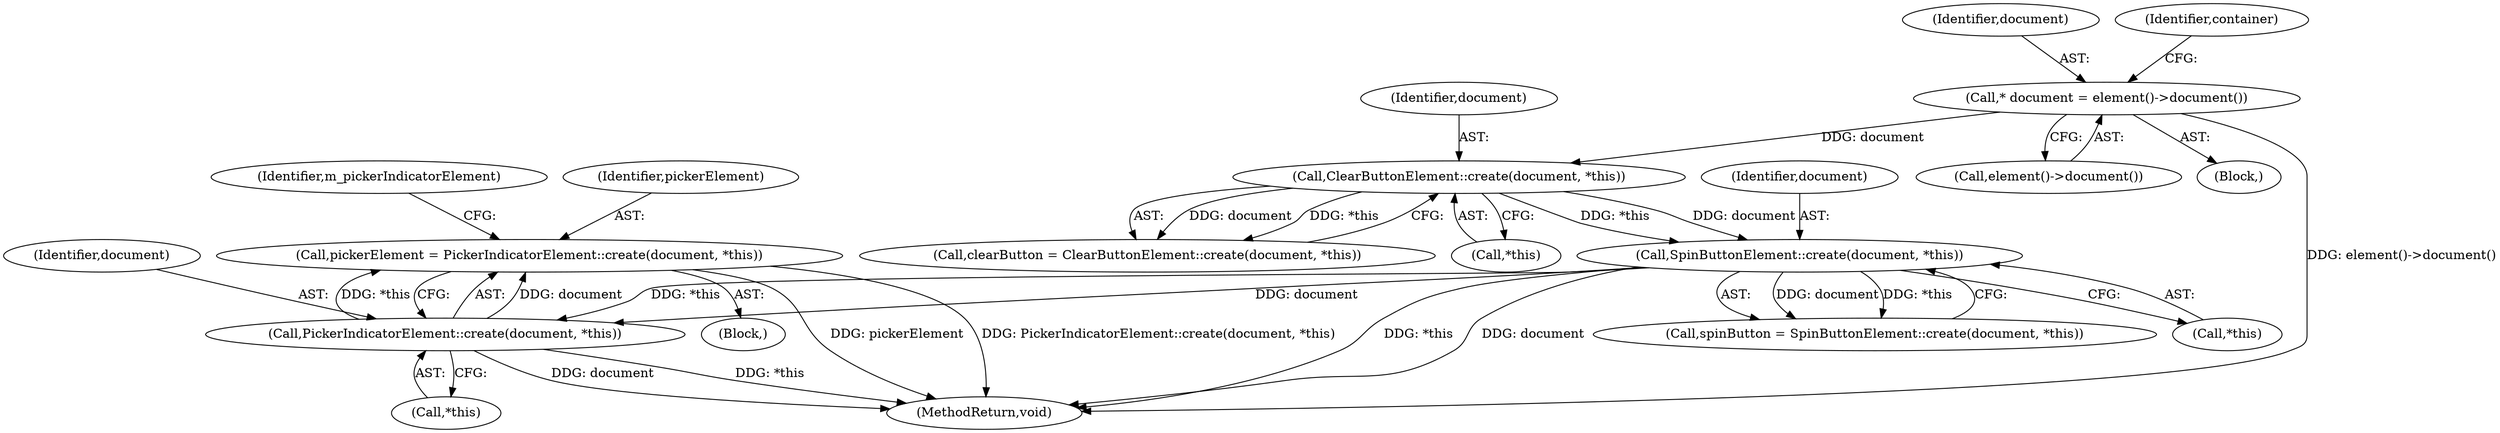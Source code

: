 digraph "0_Chrome_bb9cfb0aba25f4b13e57bdd4a9fac80ba071e7b9@API" {
"1000180" [label="(Call,pickerElement = PickerIndicatorElement::create(document, *this))"];
"1000182" [label="(Call,PickerIndicatorElement::create(document, *this))"];
"1000140" [label="(Call,SpinButtonElement::create(document, *this))"];
"1000128" [label="(Call,ClearButtonElement::create(document, *this))"];
"1000111" [label="(Call,* document = element()->document())"];
"1000195" [label="(MethodReturn,void)"];
"1000180" [label="(Call,pickerElement = PickerIndicatorElement::create(document, *this))"];
"1000141" [label="(Identifier,document)"];
"1000142" [label="(Call,*this)"];
"1000138" [label="(Call,spinButton = SpinButtonElement::create(document, *this))"];
"1000140" [label="(Call,SpinButtonElement::create(document, *this))"];
"1000183" [label="(Identifier,document)"];
"1000129" [label="(Identifier,document)"];
"1000113" [label="(Call,element()->document())"];
"1000111" [label="(Call,* document = element()->document())"];
"1000112" [label="(Identifier,document)"];
"1000184" [label="(Call,*this)"];
"1000104" [label="(Block,)"];
"1000187" [label="(Identifier,m_pickerIndicatorElement)"];
"1000128" [label="(Call,ClearButtonElement::create(document, *this))"];
"1000126" [label="(Call,clearButton = ClearButtonElement::create(document, *this))"];
"1000178" [label="(Block,)"];
"1000116" [label="(Identifier,container)"];
"1000130" [label="(Call,*this)"];
"1000181" [label="(Identifier,pickerElement)"];
"1000182" [label="(Call,PickerIndicatorElement::create(document, *this))"];
"1000180" -> "1000178"  [label="AST: "];
"1000180" -> "1000182"  [label="CFG: "];
"1000181" -> "1000180"  [label="AST: "];
"1000182" -> "1000180"  [label="AST: "];
"1000187" -> "1000180"  [label="CFG: "];
"1000180" -> "1000195"  [label="DDG: pickerElement"];
"1000180" -> "1000195"  [label="DDG: PickerIndicatorElement::create(document, *this)"];
"1000182" -> "1000180"  [label="DDG: document"];
"1000182" -> "1000180"  [label="DDG: *this"];
"1000182" -> "1000184"  [label="CFG: "];
"1000183" -> "1000182"  [label="AST: "];
"1000184" -> "1000182"  [label="AST: "];
"1000182" -> "1000195"  [label="DDG: *this"];
"1000182" -> "1000195"  [label="DDG: document"];
"1000140" -> "1000182"  [label="DDG: document"];
"1000140" -> "1000182"  [label="DDG: *this"];
"1000140" -> "1000138"  [label="AST: "];
"1000140" -> "1000142"  [label="CFG: "];
"1000141" -> "1000140"  [label="AST: "];
"1000142" -> "1000140"  [label="AST: "];
"1000138" -> "1000140"  [label="CFG: "];
"1000140" -> "1000195"  [label="DDG: *this"];
"1000140" -> "1000195"  [label="DDG: document"];
"1000140" -> "1000138"  [label="DDG: document"];
"1000140" -> "1000138"  [label="DDG: *this"];
"1000128" -> "1000140"  [label="DDG: document"];
"1000128" -> "1000140"  [label="DDG: *this"];
"1000128" -> "1000126"  [label="AST: "];
"1000128" -> "1000130"  [label="CFG: "];
"1000129" -> "1000128"  [label="AST: "];
"1000130" -> "1000128"  [label="AST: "];
"1000126" -> "1000128"  [label="CFG: "];
"1000128" -> "1000126"  [label="DDG: document"];
"1000128" -> "1000126"  [label="DDG: *this"];
"1000111" -> "1000128"  [label="DDG: document"];
"1000111" -> "1000104"  [label="AST: "];
"1000111" -> "1000113"  [label="CFG: "];
"1000112" -> "1000111"  [label="AST: "];
"1000113" -> "1000111"  [label="AST: "];
"1000116" -> "1000111"  [label="CFG: "];
"1000111" -> "1000195"  [label="DDG: element()->document()"];
}
